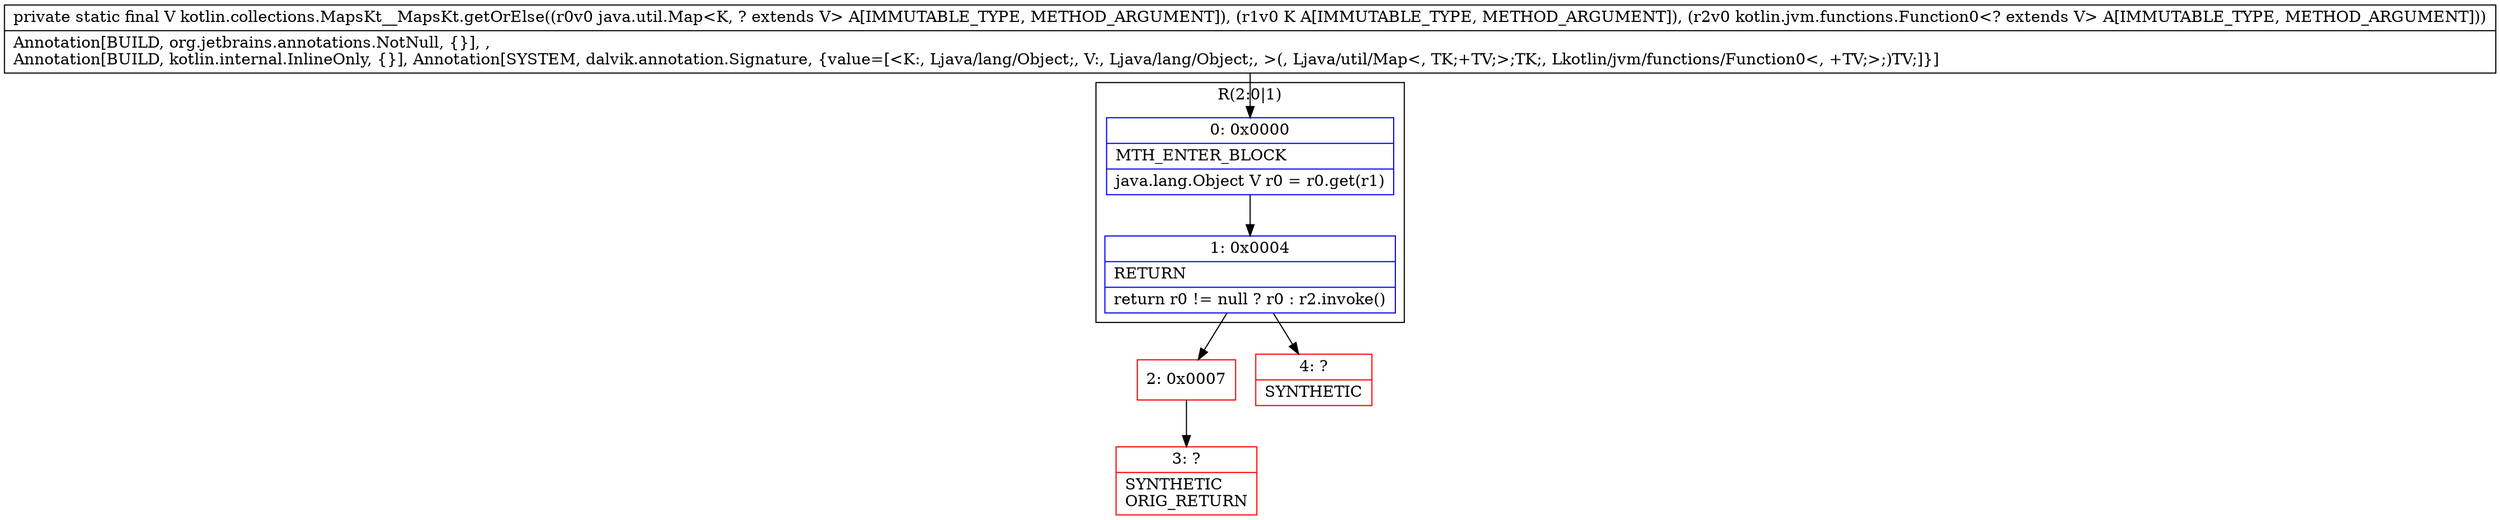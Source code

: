 digraph "CFG forkotlin.collections.MapsKt__MapsKt.getOrElse(Ljava\/util\/Map;Ljava\/lang\/Object;Lkotlin\/jvm\/functions\/Function0;)Ljava\/lang\/Object;" {
subgraph cluster_Region_682145603 {
label = "R(2:0|1)";
node [shape=record,color=blue];
Node_0 [shape=record,label="{0\:\ 0x0000|MTH_ENTER_BLOCK\l|java.lang.Object V r0 = r0.get(r1)\l}"];
Node_1 [shape=record,label="{1\:\ 0x0004|RETURN\l|return r0 != null ? r0 : r2.invoke()\l}"];
}
Node_2 [shape=record,color=red,label="{2\:\ 0x0007}"];
Node_3 [shape=record,color=red,label="{3\:\ ?|SYNTHETIC\lORIG_RETURN\l}"];
Node_4 [shape=record,color=red,label="{4\:\ ?|SYNTHETIC\l}"];
MethodNode[shape=record,label="{private static final V kotlin.collections.MapsKt__MapsKt.getOrElse((r0v0 java.util.Map\<K, ? extends V\> A[IMMUTABLE_TYPE, METHOD_ARGUMENT]), (r1v0 K A[IMMUTABLE_TYPE, METHOD_ARGUMENT]), (r2v0 kotlin.jvm.functions.Function0\<? extends V\> A[IMMUTABLE_TYPE, METHOD_ARGUMENT]))  | Annotation[BUILD, org.jetbrains.annotations.NotNull, \{\}], , \lAnnotation[BUILD, kotlin.internal.InlineOnly, \{\}], Annotation[SYSTEM, dalvik.annotation.Signature, \{value=[\<K:, Ljava\/lang\/Object;, V:, Ljava\/lang\/Object;, \>(, Ljava\/util\/Map\<, TK;+TV;\>;TK;, Lkotlin\/jvm\/functions\/Function0\<, +TV;\>;)TV;]\}]\l}"];
MethodNode -> Node_0;
Node_0 -> Node_1;
Node_1 -> Node_2;
Node_1 -> Node_4;
Node_2 -> Node_3;
}

